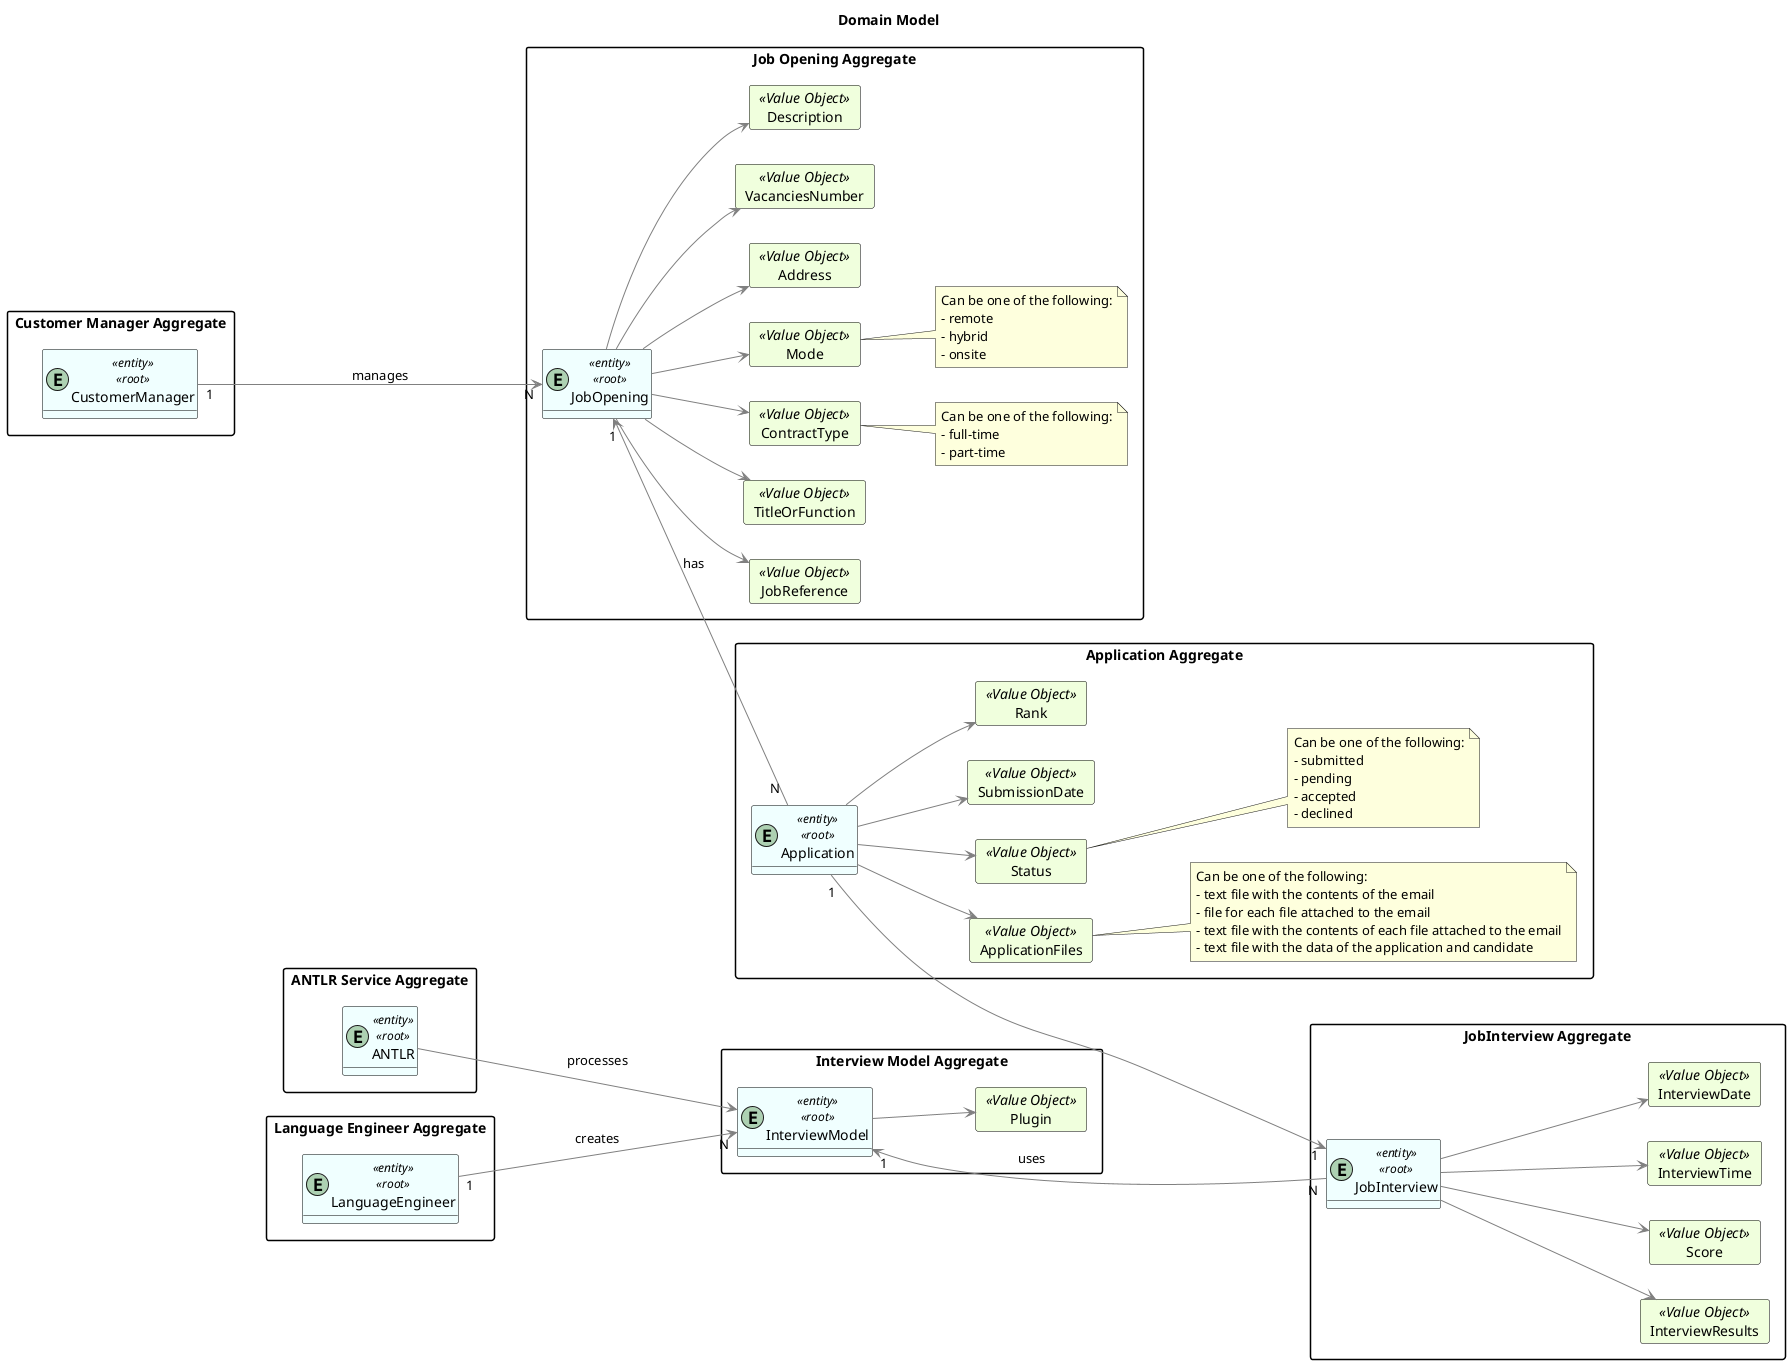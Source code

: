 @startuml
hide methods
left to right direction
'skinparam linetype ortho

Title "Domain Model"

skinparam class {
    LifeLineBorderColor DarkBlue
    LifeLineBackgroundColor APPLICATION
    BackgroundColor #F0FFFF
    ArrowColor grey
    BorderColor black
}

skinparam packageStyle rectangle

skinparam card {
    LifeLineBorderColor Green
    LifeLineBackgroundColor APPLICATION
    BackgroundColor #F0FFDD
    ArrowColor DarkGrey
    BorderColor Black
}

package "JobInterview Aggregate"{
entity JobInterview <<entity>><<root>>

     card InterviewResults <<Value Object>> {
     }
     card Score <<Value Object>> {
     }
     card InterviewTime <<Value Object>> {
     }
     card InterviewDate <<Value Object>> {
     }

     JobInterview --> InterviewResults
     JobInterview --> Score
     JobInterview --> InterviewTime
     JobInterview --> InterviewDate

}

package "Job Opening Aggregate"{
entity JobOpening <<entity>><<root>>

    card JobReference <<Value Object>> {
    }
    card TitleOrFunction <<Value Object>> {
    }
    card ContractType <<Value Object>> {
    }
    card Mode <<Value Object>> {
    }
    card Address <<Value Object>> {
    }
    card VacanciesNumber <<Value Object>> {
    }
    card Description <<Value Object>> {
    }

    JobOpening --> JobReference
    JobOpening --> TitleOrFunction
    JobOpening --> ContractType
    JobOpening --> Mode
    JobOpening --> Address
    JobOpening --> VacanciesNumber
    JobOpening --> Description

    note right of ContractType
        Can be one of the following:
        - full-time
        - part-time
    end note

    note right of Mode
         Can be one of the following:
         - remote
         - hybrid
         - onsite
    end note

}


package "Application Aggregate"{
entity Application <<entity>><<root>>

    card ApplicationFiles <<Value Object>>{
    }
    card Status <<Value Object>>{
    }
    card SubmissionDate <<Value Object>>{
    }
    card Rank <<Value Object>>{
    }

    Application --> ApplicationFiles
    Application --> Status
    Application --> SubmissionDate
    Application --> Rank

    note right of Status
        Can be one of the following:
        - submitted
        - pending
        - accepted
        - declined
    end note

    note right of ApplicationFiles
        Can be one of the following:
        - text file with the contents of the email
        - file for each file attached to the email
        - text file with the contents of each file attached to the email
        - text file with the data of the application and candidate
    end note

}

package "Interview Model Aggregate"{
entity InterviewModel <<entity>><<root>>

    card Plugin <<Value Object>> {
    }

    InterviewModel --> Plugin

}


package "Customer Manager Aggregate"{
entity CustomerManager <<entity>><<root>>

}

package "ANTLR Service Aggregate"{
    entity ANTLR <<entity>><<root>>

}


package "Language Engineer Aggregate"{
entity LanguageEngineer <<entity>><<root>>

}


    Application "1" ---> "1" JobInterview

    LanguageEngineer "1" ---> "N" InterviewModel : creates

    InterviewModel "1" <--- "N" JobInterview : uses

    ANTLR ---> InterviewModel : processes

    CustomerManager "1" ---> "N" JobOpening : manages

    JobOpening "1" <-- "N " Application : has

@enduml